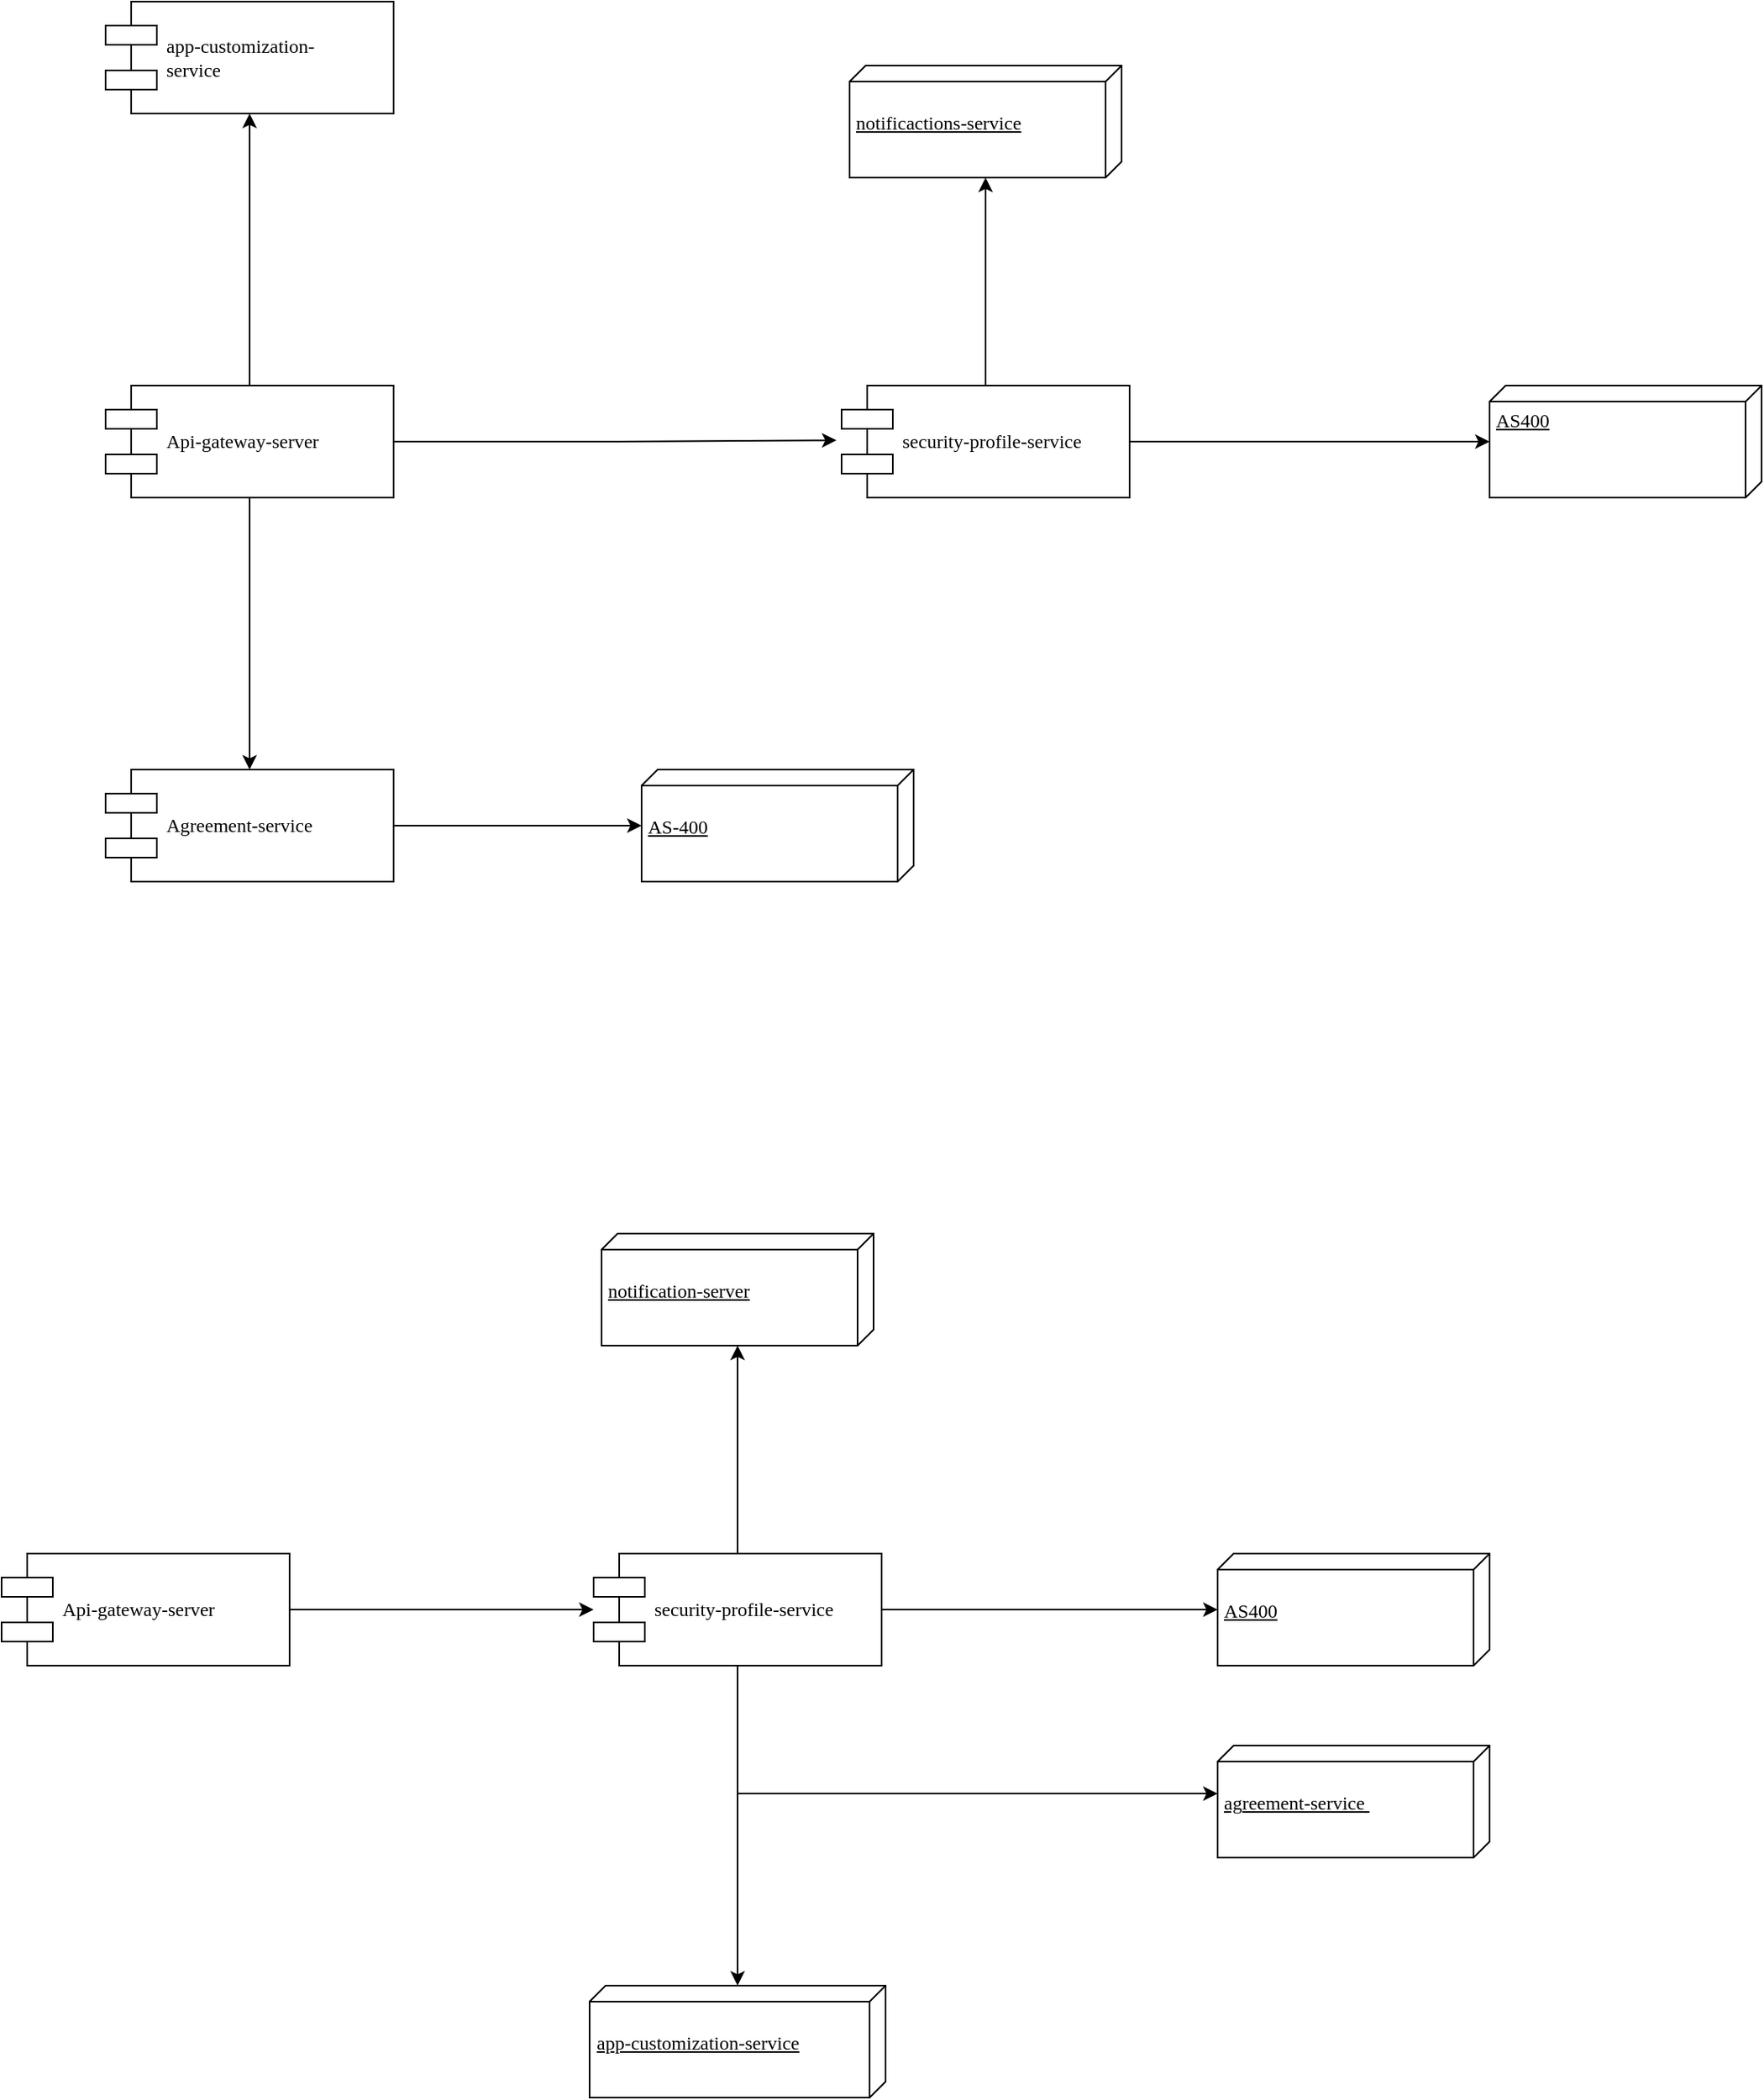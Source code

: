 <mxfile version="22.0.6" type="github">
  <diagram name="Page-1" id="5f0bae14-7c28-e335-631c-24af17079c00">
    <mxGraphModel dx="3313" dy="1717" grid="1" gridSize="10" guides="1" tooltips="1" connect="1" arrows="1" fold="1" page="1" pageScale="1" pageWidth="1100" pageHeight="850" background="none" math="0" shadow="0">
      <root>
        <mxCell id="0" />
        <mxCell id="1" parent="0" />
        <mxCell id="-H6l8ciazb51byIZADGl-40" style="edgeStyle=orthogonalEdgeStyle;rounded=0;orthogonalLoop=1;jettySize=auto;html=1;" edge="1" parent="1" source="avdBAuHFWkykyo0Ebd1_-23" target="-H6l8ciazb51byIZADGl-39">
          <mxGeometry relative="1" as="geometry" />
        </mxCell>
        <mxCell id="-H6l8ciazb51byIZADGl-44" style="edgeStyle=orthogonalEdgeStyle;rounded=0;orthogonalLoop=1;jettySize=auto;html=1;" edge="1" parent="1" source="avdBAuHFWkykyo0Ebd1_-23" target="-H6l8ciazb51byIZADGl-43">
          <mxGeometry relative="1" as="geometry" />
        </mxCell>
        <mxCell id="avdBAuHFWkykyo0Ebd1_-23" value="Api-gateway-server" style="shape=component;align=left;spacingLeft=36;rounded=0;shadow=0;comic=0;labelBackgroundColor=none;strokeWidth=1;fontFamily=Verdana;fontSize=12;html=1;" parent="1" vertex="1">
          <mxGeometry x="-245" y="-600" width="180" height="70" as="geometry" />
        </mxCell>
        <mxCell id="-H6l8ciazb51byIZADGl-34" style="edgeStyle=orthogonalEdgeStyle;rounded=0;orthogonalLoop=1;jettySize=auto;html=1;" edge="1" parent="1" source="avdBAuHFWkykyo0Ebd1_-24" target="-H6l8ciazb51byIZADGl-33">
          <mxGeometry relative="1" as="geometry">
            <Array as="points">
              <mxPoint x="570" y="-565" />
              <mxPoint x="570" y="-565" />
            </Array>
          </mxGeometry>
        </mxCell>
        <mxCell id="-H6l8ciazb51byIZADGl-36" style="edgeStyle=orthogonalEdgeStyle;rounded=0;orthogonalLoop=1;jettySize=auto;html=1;" edge="1" parent="1" source="avdBAuHFWkykyo0Ebd1_-24" target="-H6l8ciazb51byIZADGl-35">
          <mxGeometry relative="1" as="geometry" />
        </mxCell>
        <mxCell id="avdBAuHFWkykyo0Ebd1_-24" value="security-profile-service" style="shape=component;align=left;spacingLeft=36;rounded=0;shadow=0;comic=0;labelBackgroundColor=none;strokeWidth=1;fontFamily=Verdana;fontSize=12;html=1;" parent="1" vertex="1">
          <mxGeometry x="215" y="-600" width="180" height="70" as="geometry" />
        </mxCell>
        <mxCell id="-H6l8ciazb51byIZADGl-45" style="edgeStyle=orthogonalEdgeStyle;rounded=0;orthogonalLoop=1;jettySize=auto;html=1;" edge="1" parent="1" source="-H6l8ciazb51byIZADGl-20" target="-H6l8ciazb51byIZADGl-21">
          <mxGeometry relative="1" as="geometry" />
        </mxCell>
        <mxCell id="-H6l8ciazb51byIZADGl-20" value="Api-gateway-server" style="shape=component;align=left;spacingLeft=36;rounded=0;shadow=0;comic=0;labelBackgroundColor=none;strokeWidth=1;fontFamily=Verdana;fontSize=12;html=1;" vertex="1" parent="1">
          <mxGeometry x="-310" y="130" width="180" height="70" as="geometry" />
        </mxCell>
        <mxCell id="-H6l8ciazb51byIZADGl-26" style="edgeStyle=orthogonalEdgeStyle;rounded=0;orthogonalLoop=1;jettySize=auto;html=1;" edge="1" parent="1" source="-H6l8ciazb51byIZADGl-21" target="-H6l8ciazb51byIZADGl-25">
          <mxGeometry relative="1" as="geometry" />
        </mxCell>
        <mxCell id="-H6l8ciazb51byIZADGl-47" style="edgeStyle=orthogonalEdgeStyle;rounded=0;orthogonalLoop=1;jettySize=auto;html=1;" edge="1" parent="1" source="-H6l8ciazb51byIZADGl-21" target="-H6l8ciazb51byIZADGl-46">
          <mxGeometry relative="1" as="geometry" />
        </mxCell>
        <mxCell id="-H6l8ciazb51byIZADGl-49" style="edgeStyle=orthogonalEdgeStyle;rounded=0;orthogonalLoop=1;jettySize=auto;html=1;" edge="1" parent="1" source="-H6l8ciazb51byIZADGl-21" target="-H6l8ciazb51byIZADGl-48">
          <mxGeometry relative="1" as="geometry">
            <Array as="points">
              <mxPoint x="150" y="280" />
            </Array>
          </mxGeometry>
        </mxCell>
        <mxCell id="-H6l8ciazb51byIZADGl-52" style="edgeStyle=orthogonalEdgeStyle;rounded=0;orthogonalLoop=1;jettySize=auto;html=1;" edge="1" parent="1" source="-H6l8ciazb51byIZADGl-21" target="-H6l8ciazb51byIZADGl-50">
          <mxGeometry relative="1" as="geometry" />
        </mxCell>
        <mxCell id="-H6l8ciazb51byIZADGl-21" value="security-profile-service" style="shape=component;align=left;spacingLeft=36;rounded=0;shadow=0;comic=0;labelBackgroundColor=none;strokeWidth=1;fontFamily=Verdana;fontSize=12;html=1;" vertex="1" parent="1">
          <mxGeometry x="60" y="130" width="180" height="70" as="geometry" />
        </mxCell>
        <mxCell id="-H6l8ciazb51byIZADGl-25" value="&lt;br&gt;AS400" style="verticalAlign=top;align=left;spacingTop=8;spacingLeft=2;spacingRight=12;shape=cube;size=10;direction=south;fontStyle=4;html=1;rounded=0;shadow=0;comic=0;labelBackgroundColor=none;strokeWidth=1;fontFamily=Verdana;fontSize=12" vertex="1" parent="1">
          <mxGeometry x="450" y="130" width="170" height="70" as="geometry" />
        </mxCell>
        <mxCell id="-H6l8ciazb51byIZADGl-31" style="edgeStyle=orthogonalEdgeStyle;rounded=0;orthogonalLoop=1;jettySize=auto;html=1;entryX=-0.018;entryY=0.488;entryDx=0;entryDy=0;entryPerimeter=0;" edge="1" parent="1" source="avdBAuHFWkykyo0Ebd1_-23" target="avdBAuHFWkykyo0Ebd1_-24">
          <mxGeometry relative="1" as="geometry" />
        </mxCell>
        <mxCell id="-H6l8ciazb51byIZADGl-33" value="AS400" style="verticalAlign=top;align=left;spacingTop=8;spacingLeft=2;spacingRight=12;shape=cube;size=10;direction=south;fontStyle=4;html=1;rounded=0;shadow=0;comic=0;labelBackgroundColor=none;strokeWidth=1;fontFamily=Verdana;fontSize=12" vertex="1" parent="1">
          <mxGeometry x="620" y="-600" width="170" height="70" as="geometry" />
        </mxCell>
        <mxCell id="-H6l8ciazb51byIZADGl-35" value="&lt;br&gt;notificactions-service" style="verticalAlign=top;align=left;spacingTop=8;spacingLeft=2;spacingRight=12;shape=cube;size=10;direction=south;fontStyle=4;html=1;rounded=0;shadow=0;comic=0;labelBackgroundColor=none;strokeWidth=1;fontFamily=Verdana;fontSize=12" vertex="1" parent="1">
          <mxGeometry x="220" y="-800" width="170" height="70" as="geometry" />
        </mxCell>
        <mxCell id="-H6l8ciazb51byIZADGl-42" style="edgeStyle=orthogonalEdgeStyle;rounded=0;orthogonalLoop=1;jettySize=auto;html=1;" edge="1" parent="1" source="-H6l8ciazb51byIZADGl-39" target="-H6l8ciazb51byIZADGl-41">
          <mxGeometry relative="1" as="geometry" />
        </mxCell>
        <mxCell id="-H6l8ciazb51byIZADGl-39" value="Agreement-service" style="shape=component;align=left;spacingLeft=36;rounded=0;shadow=0;comic=0;labelBackgroundColor=none;strokeWidth=1;fontFamily=Verdana;fontSize=12;html=1;" vertex="1" parent="1">
          <mxGeometry x="-245" y="-360" width="180" height="70" as="geometry" />
        </mxCell>
        <mxCell id="-H6l8ciazb51byIZADGl-41" value="&lt;br&gt;AS-400" style="verticalAlign=top;align=left;spacingTop=8;spacingLeft=2;spacingRight=12;shape=cube;size=10;direction=south;fontStyle=4;html=1;rounded=0;shadow=0;comic=0;labelBackgroundColor=none;strokeWidth=1;fontFamily=Verdana;fontSize=12" vertex="1" parent="1">
          <mxGeometry x="90" y="-360" width="170" height="70" as="geometry" />
        </mxCell>
        <mxCell id="-H6l8ciazb51byIZADGl-43" value="app-customization-&lt;br&gt;service" style="shape=component;align=left;spacingLeft=36;rounded=0;shadow=0;comic=0;labelBackgroundColor=none;strokeWidth=1;fontFamily=Verdana;fontSize=12;html=1;" vertex="1" parent="1">
          <mxGeometry x="-245" y="-840" width="180" height="70" as="geometry" />
        </mxCell>
        <mxCell id="-H6l8ciazb51byIZADGl-46" value="&lt;br&gt;notification-server" style="verticalAlign=top;align=left;spacingTop=8;spacingLeft=2;spacingRight=12;shape=cube;size=10;direction=south;fontStyle=4;html=1;rounded=0;shadow=0;comic=0;labelBackgroundColor=none;strokeWidth=1;fontFamily=Verdana;fontSize=12" vertex="1" parent="1">
          <mxGeometry x="65" y="-70" width="170" height="70" as="geometry" />
        </mxCell>
        <mxCell id="-H6l8ciazb51byIZADGl-48" value="&lt;br&gt;agreement-service&amp;nbsp;" style="verticalAlign=top;align=left;spacingTop=8;spacingLeft=2;spacingRight=12;shape=cube;size=10;direction=south;fontStyle=4;html=1;rounded=0;shadow=0;comic=0;labelBackgroundColor=none;strokeWidth=1;fontFamily=Verdana;fontSize=12" vertex="1" parent="1">
          <mxGeometry x="450" y="250" width="170" height="70" as="geometry" />
        </mxCell>
        <mxCell id="-H6l8ciazb51byIZADGl-50" value="&lt;br&gt;app-customization-service" style="verticalAlign=top;align=left;spacingTop=8;spacingLeft=2;spacingRight=12;shape=cube;size=10;direction=south;fontStyle=4;html=1;rounded=0;shadow=0;comic=0;labelBackgroundColor=none;strokeWidth=1;fontFamily=Verdana;fontSize=12" vertex="1" parent="1">
          <mxGeometry x="57.5" y="400" width="185" height="70" as="geometry" />
        </mxCell>
      </root>
    </mxGraphModel>
  </diagram>
</mxfile>
